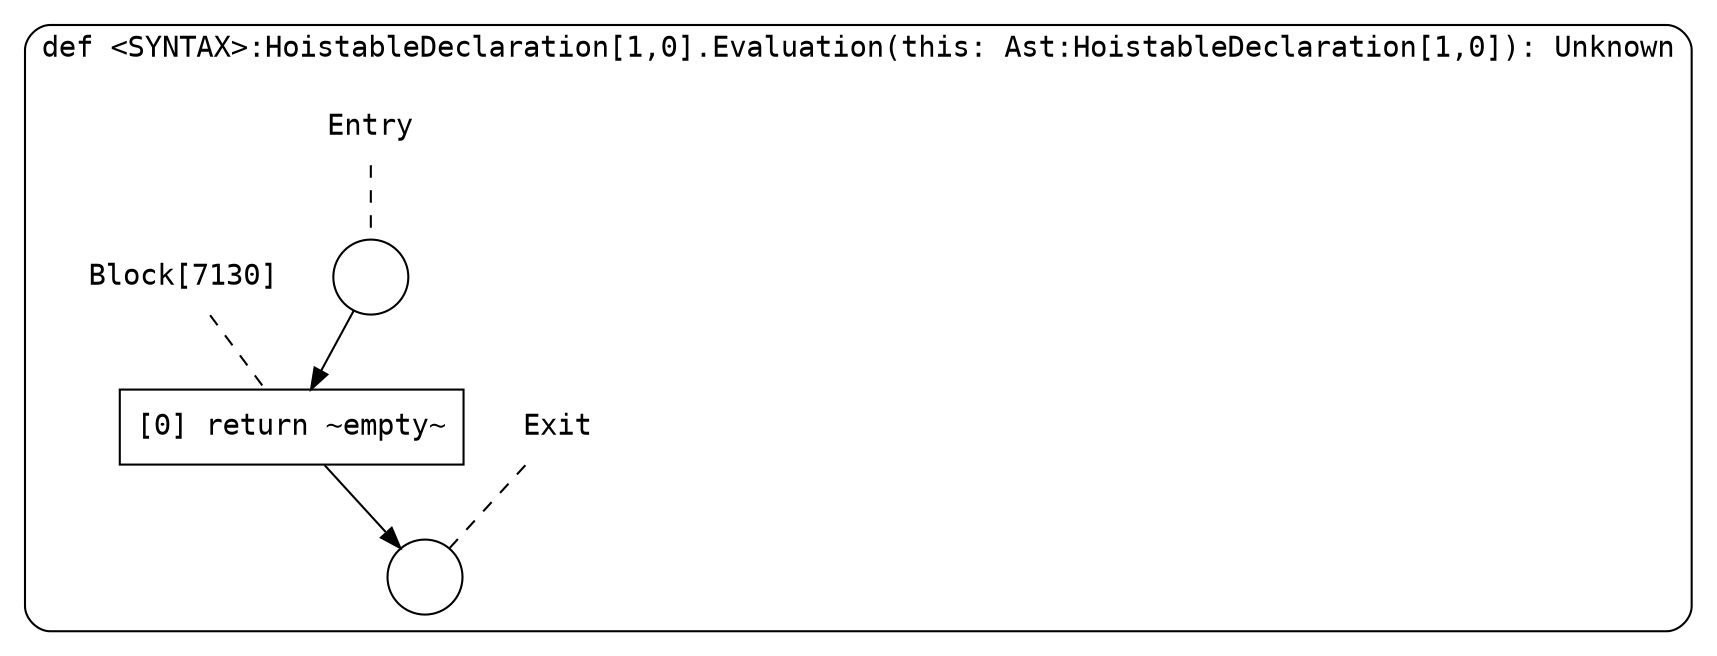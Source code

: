 digraph {
  graph [fontname = "Consolas"]
  node [fontname = "Consolas"]
  edge [fontname = "Consolas"]
  subgraph cluster1376 {
    label = "def <SYNTAX>:HoistableDeclaration[1,0].Evaluation(this: Ast:HoistableDeclaration[1,0]): Unknown"
    style = rounded
    cluster1376_entry_name [shape=none, label=<<font color="black">Entry</font>>]
    cluster1376_entry_name -> cluster1376_entry [arrowhead=none, color="black", style=dashed]
    cluster1376_entry [shape=circle label=" " color="black" fillcolor="white" style=filled]
    cluster1376_entry -> node7130 [color="black"]
    cluster1376_exit_name [shape=none, label=<<font color="black">Exit</font>>]
    cluster1376_exit_name -> cluster1376_exit [arrowhead=none, color="black", style=dashed]
    cluster1376_exit [shape=circle label=" " color="black" fillcolor="white" style=filled]
    node7130_name [shape=none, label=<<font color="black">Block[7130]</font>>]
    node7130_name -> node7130 [arrowhead=none, color="black", style=dashed]
    node7130 [shape=box, label=<<font color="black">[0] return ~empty~<BR ALIGN="LEFT"/></font>> color="black" fillcolor="white", style=filled]
    node7130 -> cluster1376_exit [color="black"]
  }
}